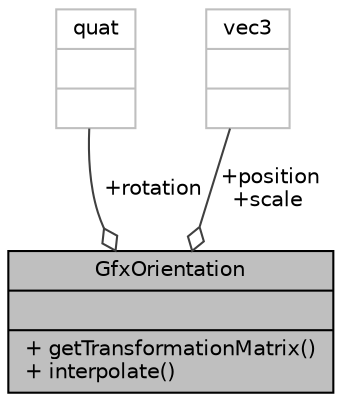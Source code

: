 digraph "GfxOrientation"
{
 // LATEX_PDF_SIZE
  edge [fontname="Helvetica",fontsize="10",labelfontname="Helvetica",labelfontsize="10"];
  node [fontname="Helvetica",fontsize="10",shape=record];
  Node1 [label="{GfxOrientation\n||+ getTransformationMatrix()\l+ interpolate()\l}",height=0.2,width=0.4,color="black", fillcolor="grey75", style="filled", fontcolor="black",tooltip=" "];
  Node2 -> Node1 [color="grey25",fontsize="10",style="solid",label=" +rotation" ,arrowhead="odiamond",fontname="Helvetica"];
  Node2 [label="{quat\n||}",height=0.2,width=0.4,color="grey75", fillcolor="white", style="filled",tooltip=" "];
  Node3 -> Node1 [color="grey25",fontsize="10",style="solid",label=" +position\n+scale" ,arrowhead="odiamond",fontname="Helvetica"];
  Node3 [label="{vec3\n||}",height=0.2,width=0.4,color="grey75", fillcolor="white", style="filled",tooltip=" "];
}
